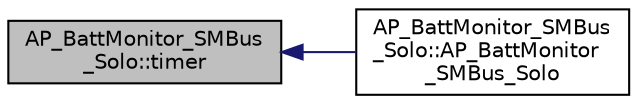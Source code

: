 digraph "AP_BattMonitor_SMBus_Solo::timer"
{
 // INTERACTIVE_SVG=YES
  edge [fontname="Helvetica",fontsize="10",labelfontname="Helvetica",labelfontsize="10"];
  node [fontname="Helvetica",fontsize="10",shape=record];
  rankdir="LR";
  Node1 [label="AP_BattMonitor_SMBus\l_Solo::timer",height=0.2,width=0.4,color="black", fillcolor="grey75", style="filled", fontcolor="black"];
  Node1 -> Node2 [dir="back",color="midnightblue",fontsize="10",style="solid",fontname="Helvetica"];
  Node2 [label="AP_BattMonitor_SMBus\l_Solo::AP_BattMonitor\l_SMBus_Solo",height=0.2,width=0.4,color="black", fillcolor="white", style="filled",URL="$classAP__BattMonitor__SMBus__Solo.html#a461a488e2a9abe8c5fa6e078fd45452e"];
}
